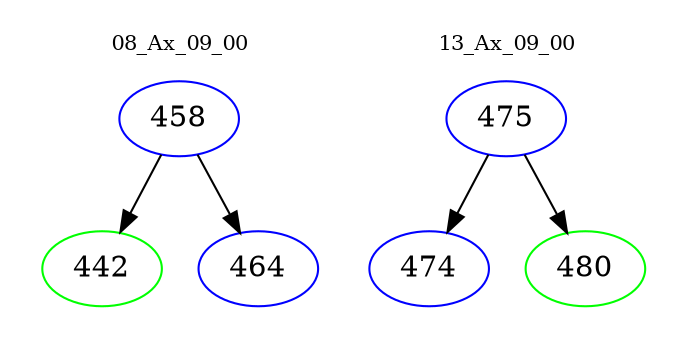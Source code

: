 digraph{
subgraph cluster_0 {
color = white
label = "08_Ax_09_00";
fontsize=10;
T0_458 [label="458", color="blue"]
T0_458 -> T0_442 [color="black"]
T0_442 [label="442", color="green"]
T0_458 -> T0_464 [color="black"]
T0_464 [label="464", color="blue"]
}
subgraph cluster_1 {
color = white
label = "13_Ax_09_00";
fontsize=10;
T1_475 [label="475", color="blue"]
T1_475 -> T1_474 [color="black"]
T1_474 [label="474", color="blue"]
T1_475 -> T1_480 [color="black"]
T1_480 [label="480", color="green"]
}
}
